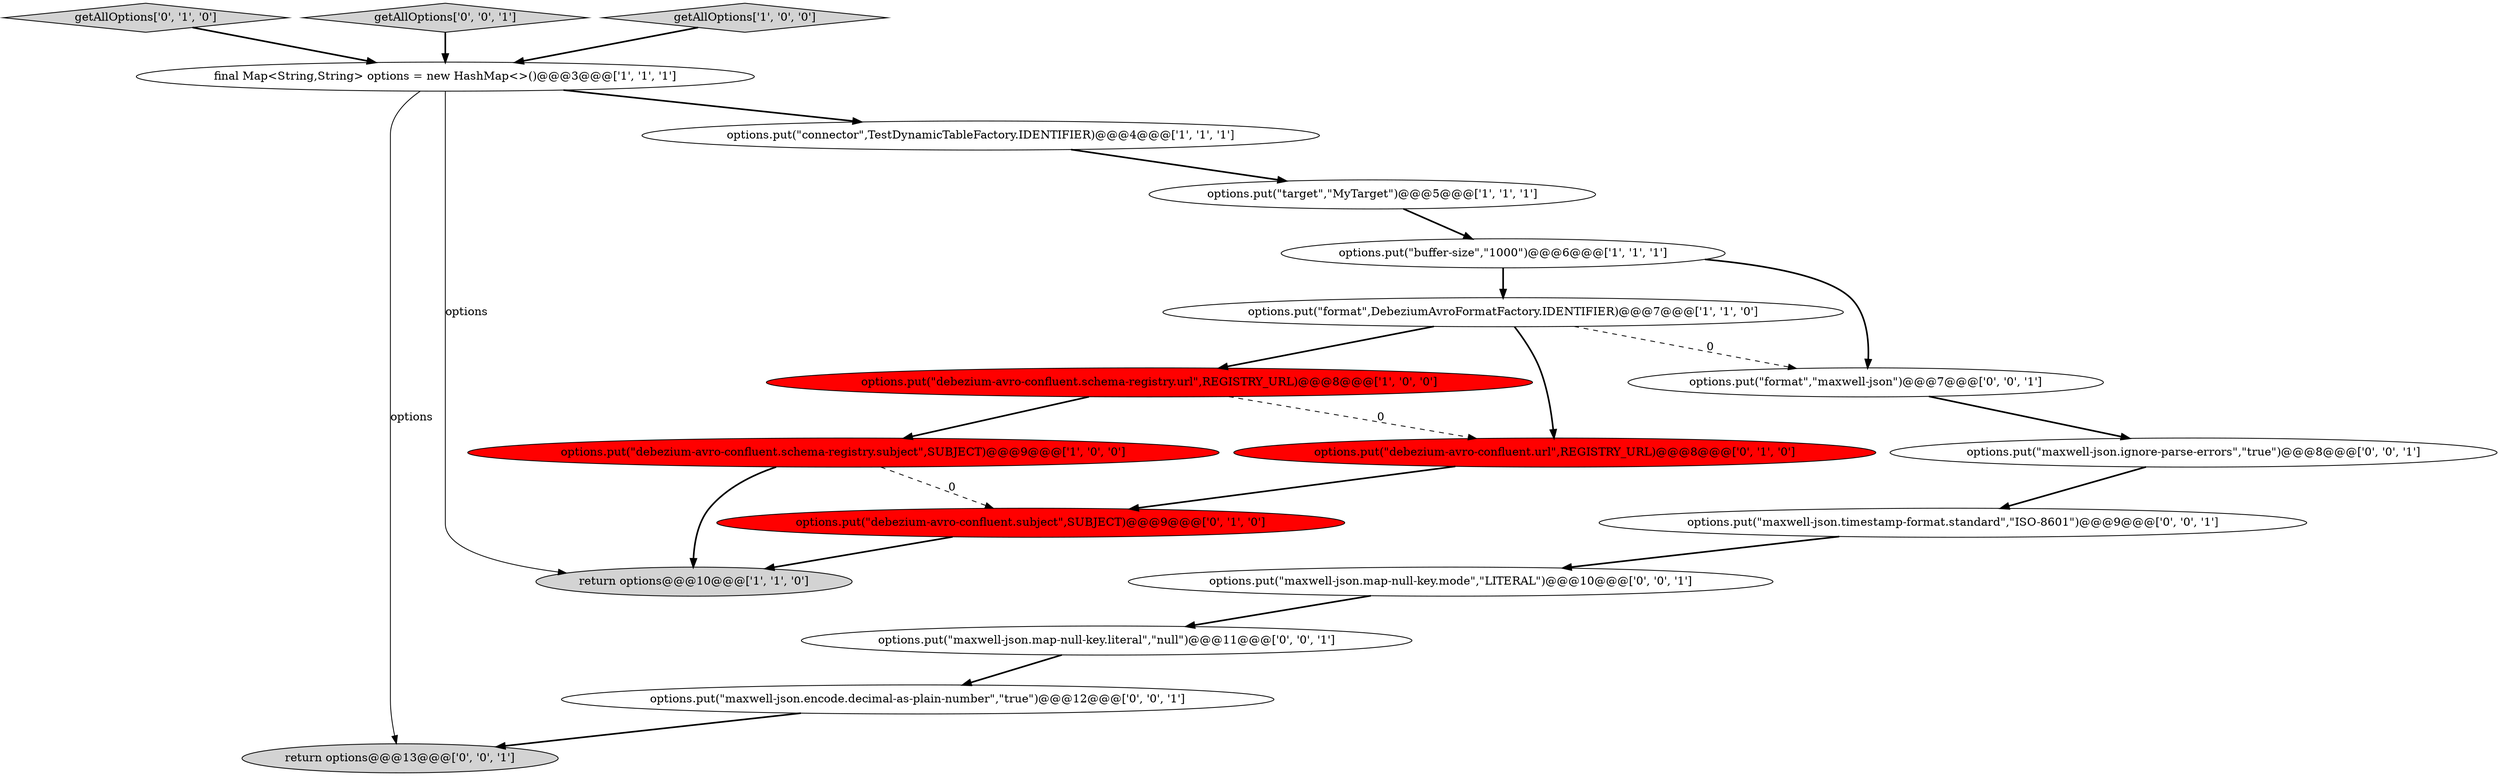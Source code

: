 digraph {
8 [style = filled, label = "options.put(\"target\",\"MyTarget\")@@@5@@@['1', '1', '1']", fillcolor = white, shape = ellipse image = "AAA0AAABBB1BBB"];
19 [style = filled, label = "options.put(\"maxwell-json.ignore-parse-errors\",\"true\")@@@8@@@['0', '0', '1']", fillcolor = white, shape = ellipse image = "AAA0AAABBB3BBB"];
4 [style = filled, label = "options.put(\"format\",DebeziumAvroFormatFactory.IDENTIFIER)@@@7@@@['1', '1', '0']", fillcolor = white, shape = ellipse image = "AAA0AAABBB1BBB"];
14 [style = filled, label = "options.put(\"maxwell-json.map-null-key.literal\",\"null\")@@@11@@@['0', '0', '1']", fillcolor = white, shape = ellipse image = "AAA0AAABBB3BBB"];
16 [style = filled, label = "options.put(\"maxwell-json.map-null-key.mode\",\"LITERAL\")@@@10@@@['0', '0', '1']", fillcolor = white, shape = ellipse image = "AAA0AAABBB3BBB"];
3 [style = filled, label = "options.put(\"buffer-size\",\"1000\")@@@6@@@['1', '1', '1']", fillcolor = white, shape = ellipse image = "AAA0AAABBB1BBB"];
6 [style = filled, label = "options.put(\"connector\",TestDynamicTableFactory.IDENTIFIER)@@@4@@@['1', '1', '1']", fillcolor = white, shape = ellipse image = "AAA0AAABBB1BBB"];
10 [style = filled, label = "getAllOptions['0', '1', '0']", fillcolor = lightgray, shape = diamond image = "AAA0AAABBB2BBB"];
1 [style = filled, label = "final Map<String,String> options = new HashMap<>()@@@3@@@['1', '1', '1']", fillcolor = white, shape = ellipse image = "AAA0AAABBB1BBB"];
11 [style = filled, label = "options.put(\"debezium-avro-confluent.subject\",SUBJECT)@@@9@@@['0', '1', '0']", fillcolor = red, shape = ellipse image = "AAA1AAABBB2BBB"];
13 [style = filled, label = "options.put(\"maxwell-json.encode.decimal-as-plain-number\",\"true\")@@@12@@@['0', '0', '1']", fillcolor = white, shape = ellipse image = "AAA0AAABBB3BBB"];
2 [style = filled, label = "options.put(\"debezium-avro-confluent.schema-registry.subject\",SUBJECT)@@@9@@@['1', '0', '0']", fillcolor = red, shape = ellipse image = "AAA1AAABBB1BBB"];
18 [style = filled, label = "options.put(\"format\",\"maxwell-json\")@@@7@@@['0', '0', '1']", fillcolor = white, shape = ellipse image = "AAA0AAABBB3BBB"];
17 [style = filled, label = "getAllOptions['0', '0', '1']", fillcolor = lightgray, shape = diamond image = "AAA0AAABBB3BBB"];
0 [style = filled, label = "return options@@@10@@@['1', '1', '0']", fillcolor = lightgray, shape = ellipse image = "AAA0AAABBB1BBB"];
9 [style = filled, label = "options.put(\"debezium-avro-confluent.url\",REGISTRY_URL)@@@8@@@['0', '1', '0']", fillcolor = red, shape = ellipse image = "AAA1AAABBB2BBB"];
5 [style = filled, label = "options.put(\"debezium-avro-confluent.schema-registry.url\",REGISTRY_URL)@@@8@@@['1', '0', '0']", fillcolor = red, shape = ellipse image = "AAA1AAABBB1BBB"];
7 [style = filled, label = "getAllOptions['1', '0', '0']", fillcolor = lightgray, shape = diamond image = "AAA0AAABBB1BBB"];
15 [style = filled, label = "return options@@@13@@@['0', '0', '1']", fillcolor = lightgray, shape = ellipse image = "AAA0AAABBB3BBB"];
12 [style = filled, label = "options.put(\"maxwell-json.timestamp-format.standard\",\"ISO-8601\")@@@9@@@['0', '0', '1']", fillcolor = white, shape = ellipse image = "AAA0AAABBB3BBB"];
4->9 [style = bold, label=""];
4->18 [style = dashed, label="0"];
7->1 [style = bold, label=""];
1->15 [style = solid, label="options"];
9->11 [style = bold, label=""];
17->1 [style = bold, label=""];
19->12 [style = bold, label=""];
8->3 [style = bold, label=""];
18->19 [style = bold, label=""];
5->9 [style = dashed, label="0"];
12->16 [style = bold, label=""];
3->4 [style = bold, label=""];
3->18 [style = bold, label=""];
5->2 [style = bold, label=""];
2->0 [style = bold, label=""];
1->6 [style = bold, label=""];
11->0 [style = bold, label=""];
1->0 [style = solid, label="options"];
6->8 [style = bold, label=""];
16->14 [style = bold, label=""];
2->11 [style = dashed, label="0"];
13->15 [style = bold, label=""];
14->13 [style = bold, label=""];
10->1 [style = bold, label=""];
4->5 [style = bold, label=""];
}
